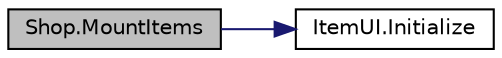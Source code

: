 digraph "Shop.MountItems"
{
 // INTERACTIVE_SVG=YES
 // LATEX_PDF_SIZE
  edge [fontname="Helvetica",fontsize="10",labelfontname="Helvetica",labelfontsize="10"];
  node [fontname="Helvetica",fontsize="10",shape=record];
  rankdir="LR";
  Node1 [label="Shop.MountItems",height=0.2,width=0.4,color="black", fillcolor="grey75", style="filled", fontcolor="black",tooltip=" "];
  Node1 -> Node2 [color="midnightblue",fontsize="10",style="solid",fontname="Helvetica"];
  Node2 [label="ItemUI.Initialize",height=0.2,width=0.4,color="black", fillcolor="white", style="filled",URL="$class_item_u_i.html#aebd866c1e0f66975eae8f00f9117ddf2",tooltip=" "];
}
